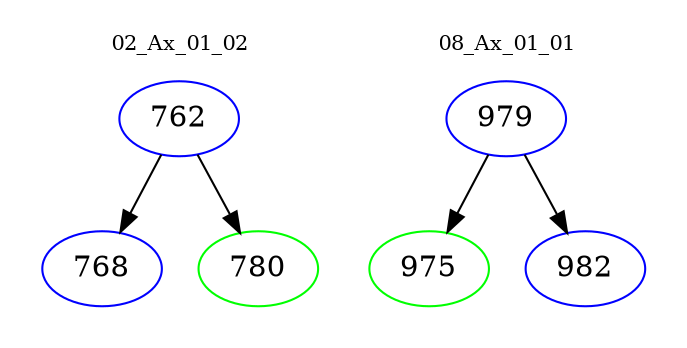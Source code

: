 digraph{
subgraph cluster_0 {
color = white
label = "02_Ax_01_02";
fontsize=10;
T0_762 [label="762", color="blue"]
T0_762 -> T0_768 [color="black"]
T0_768 [label="768", color="blue"]
T0_762 -> T0_780 [color="black"]
T0_780 [label="780", color="green"]
}
subgraph cluster_1 {
color = white
label = "08_Ax_01_01";
fontsize=10;
T1_979 [label="979", color="blue"]
T1_979 -> T1_975 [color="black"]
T1_975 [label="975", color="green"]
T1_979 -> T1_982 [color="black"]
T1_982 [label="982", color="blue"]
}
}
